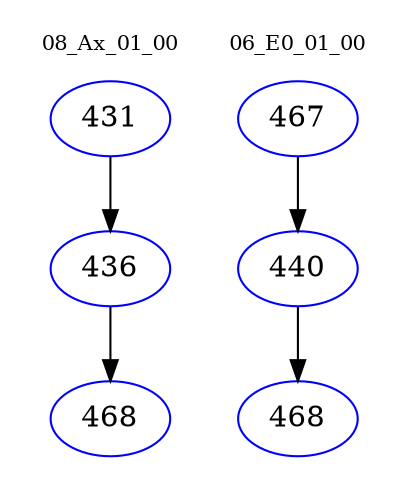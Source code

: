 digraph{
subgraph cluster_0 {
color = white
label = "08_Ax_01_00";
fontsize=10;
T0_431 [label="431", color="blue"]
T0_431 -> T0_436 [color="black"]
T0_436 [label="436", color="blue"]
T0_436 -> T0_468 [color="black"]
T0_468 [label="468", color="blue"]
}
subgraph cluster_1 {
color = white
label = "06_E0_01_00";
fontsize=10;
T1_467 [label="467", color="blue"]
T1_467 -> T1_440 [color="black"]
T1_440 [label="440", color="blue"]
T1_440 -> T1_468 [color="black"]
T1_468 [label="468", color="blue"]
}
}
